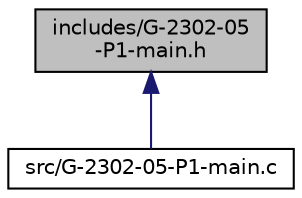 digraph "includes/G-2302-05-P1-main.h"
{
  edge [fontname="Helvetica",fontsize="10",labelfontname="Helvetica",labelfontsize="10"];
  node [fontname="Helvetica",fontsize="10",shape=record];
  Node1 [label="includes/G-2302-05\l-P1-main.h",height=0.2,width=0.4,color="black", fillcolor="grey75", style="filled" fontcolor="black"];
  Node1 -> Node2 [dir="back",color="midnightblue",fontsize="10",style="solid",fontname="Helvetica"];
  Node2 [label="src/G-2302-05-P1-main.c",height=0.2,width=0.4,color="black", fillcolor="white", style="filled",URL="$G-2302-05-P1-main_8c.html",tooltip="Servidor IRC v0.0. "];
}
